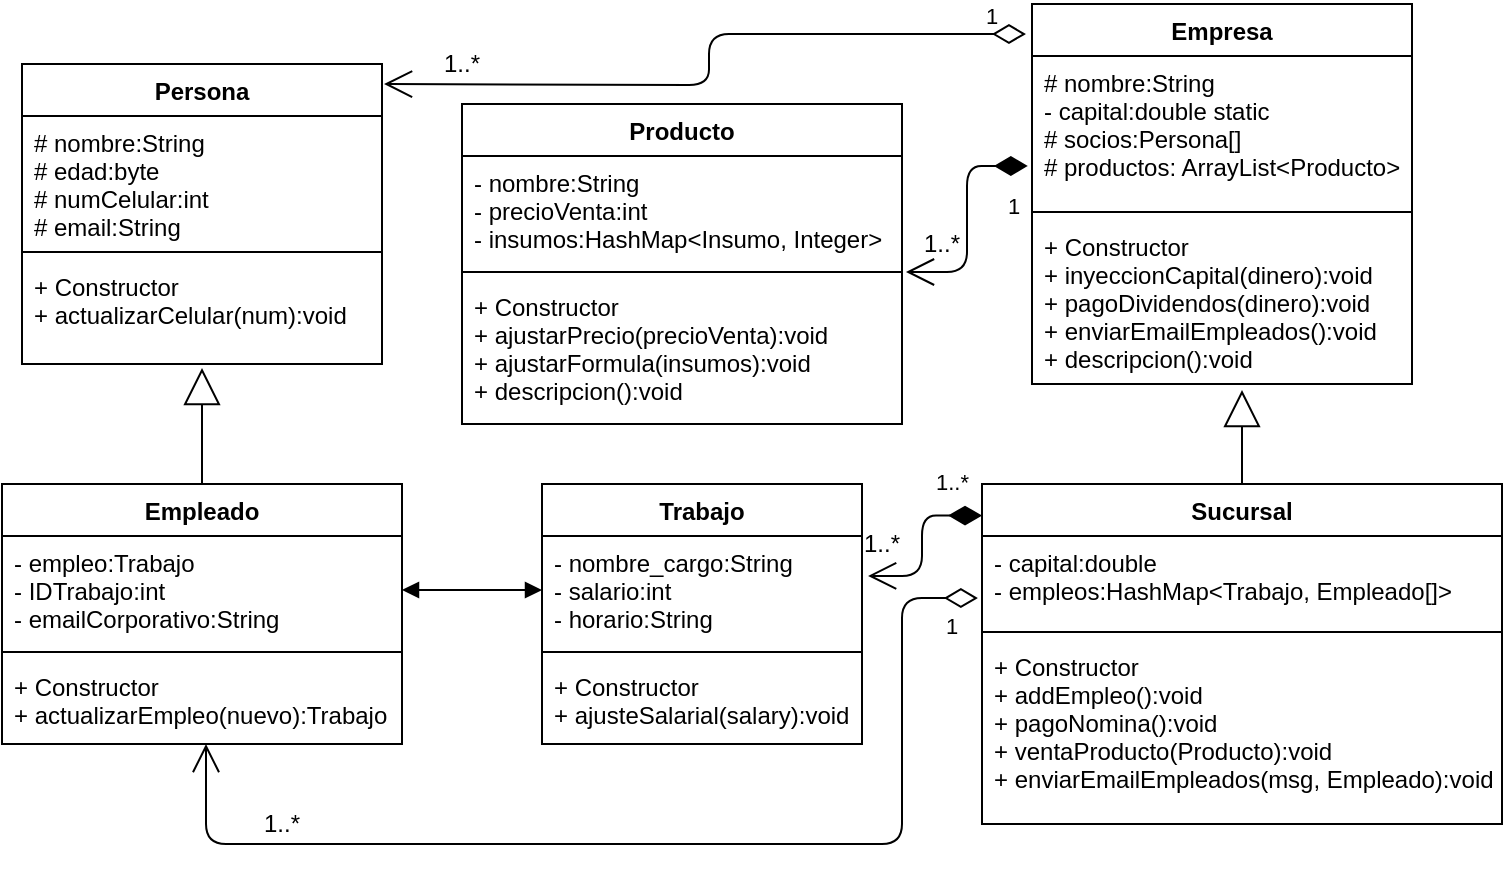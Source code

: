 <mxfile version="14.9.2" type="device"><diagram id="MVItUMOz9bt7rbfdG8iV" name="Page-1"><mxGraphModel dx="782" dy="420" grid="1" gridSize="10" guides="1" tooltips="1" connect="1" arrows="1" fold="1" page="1" pageScale="1" pageWidth="1169" pageHeight="1654" math="0" shadow="0"><root><mxCell id="0"/><mxCell id="1" parent="0"/><mxCell id="jPzp3d_uJqr3gi5FVJRs-1" value="Persona" style="swimlane;fontStyle=1;align=center;verticalAlign=top;childLayout=stackLayout;horizontal=1;startSize=26;horizontalStack=0;resizeParent=1;resizeParentMax=0;resizeLast=0;collapsible=1;marginBottom=0;" vertex="1" parent="1"><mxGeometry x="60" y="100" width="180" height="150" as="geometry"/></mxCell><mxCell id="jPzp3d_uJqr3gi5FVJRs-2" value="# nombre:String&#xA;# edad:byte&#xA;# numCelular:int&#xA;# email:String&#xA;" style="text;strokeColor=none;fillColor=none;align=left;verticalAlign=top;spacingLeft=4;spacingRight=4;overflow=hidden;rotatable=0;points=[[0,0.5],[1,0.5]];portConstraint=eastwest;" vertex="1" parent="jPzp3d_uJqr3gi5FVJRs-1"><mxGeometry y="26" width="180" height="64" as="geometry"/></mxCell><mxCell id="jPzp3d_uJqr3gi5FVJRs-3" value="" style="line;strokeWidth=1;fillColor=none;align=left;verticalAlign=middle;spacingTop=-1;spacingLeft=3;spacingRight=3;rotatable=0;labelPosition=right;points=[];portConstraint=eastwest;" vertex="1" parent="jPzp3d_uJqr3gi5FVJRs-1"><mxGeometry y="90" width="180" height="8" as="geometry"/></mxCell><mxCell id="jPzp3d_uJqr3gi5FVJRs-4" value="+ Constructor&#xA;+ actualizarCelular(num):void&#xA;" style="text;strokeColor=none;fillColor=none;align=left;verticalAlign=top;spacingLeft=4;spacingRight=4;overflow=hidden;rotatable=0;points=[[0,0.5],[1,0.5]];portConstraint=eastwest;" vertex="1" parent="jPzp3d_uJqr3gi5FVJRs-1"><mxGeometry y="98" width="180" height="52" as="geometry"/></mxCell><mxCell id="jPzp3d_uJqr3gi5FVJRs-5" value="Empleado" style="swimlane;fontStyle=1;align=center;verticalAlign=top;childLayout=stackLayout;horizontal=1;startSize=26;horizontalStack=0;resizeParent=1;resizeParentMax=0;resizeLast=0;collapsible=1;marginBottom=0;" vertex="1" parent="1"><mxGeometry x="50" y="310" width="200" height="130" as="geometry"/></mxCell><mxCell id="jPzp3d_uJqr3gi5FVJRs-6" value="- empleo:Trabajo&#xA;- IDTrabajo:int&#xA;- emailCorporativo:String&#xA;" style="text;strokeColor=none;fillColor=none;align=left;verticalAlign=top;spacingLeft=4;spacingRight=4;overflow=hidden;rotatable=0;points=[[0,0.5],[1,0.5]];portConstraint=eastwest;" vertex="1" parent="jPzp3d_uJqr3gi5FVJRs-5"><mxGeometry y="26" width="200" height="54" as="geometry"/></mxCell><mxCell id="jPzp3d_uJqr3gi5FVJRs-7" value="" style="line;strokeWidth=1;fillColor=none;align=left;verticalAlign=middle;spacingTop=-1;spacingLeft=3;spacingRight=3;rotatable=0;labelPosition=right;points=[];portConstraint=eastwest;" vertex="1" parent="jPzp3d_uJqr3gi5FVJRs-5"><mxGeometry y="80" width="200" height="8" as="geometry"/></mxCell><mxCell id="jPzp3d_uJqr3gi5FVJRs-8" value="+ Constructor&#xA;+ actualizarEmpleo(nuevo):Trabajo&#xA;" style="text;strokeColor=none;fillColor=none;align=left;verticalAlign=top;spacingLeft=4;spacingRight=4;overflow=hidden;rotatable=0;points=[[0,0.5],[1,0.5]];portConstraint=eastwest;" vertex="1" parent="jPzp3d_uJqr3gi5FVJRs-5"><mxGeometry y="88" width="200" height="42" as="geometry"/></mxCell><mxCell id="jPzp3d_uJqr3gi5FVJRs-9" value="" style="endArrow=block;endSize=16;endFill=0;html=1;exitX=0.5;exitY=0;exitDx=0;exitDy=0;entryX=0.5;entryY=1.038;entryDx=0;entryDy=0;entryPerimeter=0;" edge="1" parent="1" source="jPzp3d_uJqr3gi5FVJRs-5" target="jPzp3d_uJqr3gi5FVJRs-4"><mxGeometry width="160" relative="1" as="geometry"><mxPoint x="160" y="290" as="sourcePoint"/><mxPoint x="320" y="290" as="targetPoint"/></mxGeometry></mxCell><mxCell id="jPzp3d_uJqr3gi5FVJRs-10" value="Empresa" style="swimlane;fontStyle=1;align=center;verticalAlign=top;childLayout=stackLayout;horizontal=1;startSize=26;horizontalStack=0;resizeParent=1;resizeParentMax=0;resizeLast=0;collapsible=1;marginBottom=0;" vertex="1" parent="1"><mxGeometry x="565" y="70" width="190" height="190" as="geometry"/></mxCell><mxCell id="jPzp3d_uJqr3gi5FVJRs-11" value="# nombre:String&#xA;- capital:double static&#xA;# socios:Persona[]&#xA;# productos: ArrayList&lt;Producto&gt;&#xA;" style="text;strokeColor=none;fillColor=none;align=left;verticalAlign=top;spacingLeft=4;spacingRight=4;overflow=hidden;rotatable=0;points=[[0,0.5],[1,0.5]];portConstraint=eastwest;" vertex="1" parent="jPzp3d_uJqr3gi5FVJRs-10"><mxGeometry y="26" width="190" height="74" as="geometry"/></mxCell><mxCell id="jPzp3d_uJqr3gi5FVJRs-12" value="" style="line;strokeWidth=1;fillColor=none;align=left;verticalAlign=middle;spacingTop=-1;spacingLeft=3;spacingRight=3;rotatable=0;labelPosition=right;points=[];portConstraint=eastwest;" vertex="1" parent="jPzp3d_uJqr3gi5FVJRs-10"><mxGeometry y="100" width="190" height="8" as="geometry"/></mxCell><mxCell id="jPzp3d_uJqr3gi5FVJRs-13" value="+ Constructor&#xA;+ inyeccionCapital(dinero):void&#xA;+ pagoDividendos(dinero):void&#xA;+ enviarEmailEmpleados():void&#xA;+ descripcion():void&#xA;&#xA;" style="text;strokeColor=none;fillColor=none;align=left;verticalAlign=top;spacingLeft=4;spacingRight=4;overflow=hidden;rotatable=0;points=[[0,0.5],[1,0.5]];portConstraint=eastwest;" vertex="1" parent="jPzp3d_uJqr3gi5FVJRs-10"><mxGeometry y="108" width="190" height="82" as="geometry"/></mxCell><mxCell id="jPzp3d_uJqr3gi5FVJRs-14" value="Sucursal" style="swimlane;fontStyle=1;align=center;verticalAlign=top;childLayout=stackLayout;horizontal=1;startSize=26;horizontalStack=0;resizeParent=1;resizeParentMax=0;resizeLast=0;collapsible=1;marginBottom=0;" vertex="1" parent="1"><mxGeometry x="540" y="310" width="260" height="170" as="geometry"/></mxCell><mxCell id="jPzp3d_uJqr3gi5FVJRs-15" value="- capital:double&#xA;- empleos:HashMap&lt;Trabajo, Empleado[]&gt;&#xA;" style="text;strokeColor=none;fillColor=none;align=left;verticalAlign=top;spacingLeft=4;spacingRight=4;overflow=hidden;rotatable=0;points=[[0,0.5],[1,0.5]];portConstraint=eastwest;" vertex="1" parent="jPzp3d_uJqr3gi5FVJRs-14"><mxGeometry y="26" width="260" height="44" as="geometry"/></mxCell><mxCell id="jPzp3d_uJqr3gi5FVJRs-16" value="" style="line;strokeWidth=1;fillColor=none;align=left;verticalAlign=middle;spacingTop=-1;spacingLeft=3;spacingRight=3;rotatable=0;labelPosition=right;points=[];portConstraint=eastwest;" vertex="1" parent="jPzp3d_uJqr3gi5FVJRs-14"><mxGeometry y="70" width="260" height="8" as="geometry"/></mxCell><mxCell id="jPzp3d_uJqr3gi5FVJRs-17" value="+ Constructor&#xA;+ addEmpleo():void&#xA;+ pagoNomina():void&#xA;+ ventaProducto(Producto):void&#xA;+ enviarEmailEmpleados(msg, Empleado):void&#xA;" style="text;strokeColor=none;fillColor=none;align=left;verticalAlign=top;spacingLeft=4;spacingRight=4;overflow=hidden;rotatable=0;points=[[0,0.5],[1,0.5]];portConstraint=eastwest;" vertex="1" parent="jPzp3d_uJqr3gi5FVJRs-14"><mxGeometry y="78" width="260" height="92" as="geometry"/></mxCell><mxCell id="jPzp3d_uJqr3gi5FVJRs-18" value="Trabajo" style="swimlane;fontStyle=1;align=center;verticalAlign=top;childLayout=stackLayout;horizontal=1;startSize=26;horizontalStack=0;resizeParent=1;resizeParentMax=0;resizeLast=0;collapsible=1;marginBottom=0;" vertex="1" parent="1"><mxGeometry x="320" y="310" width="160" height="130" as="geometry"/></mxCell><mxCell id="jPzp3d_uJqr3gi5FVJRs-19" value="- nombre_cargo:String&#xA;- salario:int&#xA;- horario:String&#xA;&#xA;" style="text;strokeColor=none;fillColor=none;align=left;verticalAlign=top;spacingLeft=4;spacingRight=4;overflow=hidden;rotatable=0;points=[[0,0.5],[1,0.5]];portConstraint=eastwest;" vertex="1" parent="jPzp3d_uJqr3gi5FVJRs-18"><mxGeometry y="26" width="160" height="54" as="geometry"/></mxCell><mxCell id="jPzp3d_uJqr3gi5FVJRs-20" value="" style="line;strokeWidth=1;fillColor=none;align=left;verticalAlign=middle;spacingTop=-1;spacingLeft=3;spacingRight=3;rotatable=0;labelPosition=right;points=[];portConstraint=eastwest;" vertex="1" parent="jPzp3d_uJqr3gi5FVJRs-18"><mxGeometry y="80" width="160" height="8" as="geometry"/></mxCell><mxCell id="jPzp3d_uJqr3gi5FVJRs-21" value="+ Constructor&#xA;+ ajusteSalarial(salary):void&#xA;" style="text;strokeColor=none;fillColor=none;align=left;verticalAlign=top;spacingLeft=4;spacingRight=4;overflow=hidden;rotatable=0;points=[[0,0.5],[1,0.5]];portConstraint=eastwest;" vertex="1" parent="jPzp3d_uJqr3gi5FVJRs-18"><mxGeometry y="88" width="160" height="42" as="geometry"/></mxCell><mxCell id="jPzp3d_uJqr3gi5FVJRs-22" value="Producto" style="swimlane;fontStyle=1;align=center;verticalAlign=top;childLayout=stackLayout;horizontal=1;startSize=26;horizontalStack=0;resizeParent=1;resizeParentMax=0;resizeLast=0;collapsible=1;marginBottom=0;" vertex="1" parent="1"><mxGeometry x="280" y="120" width="220" height="160" as="geometry"/></mxCell><mxCell id="jPzp3d_uJqr3gi5FVJRs-23" value="- nombre:String&#xA;- precioVenta:int&#xA;- insumos:HashMap&lt;Insumo, Integer&gt;&#xA;" style="text;strokeColor=none;fillColor=none;align=left;verticalAlign=top;spacingLeft=4;spacingRight=4;overflow=hidden;rotatable=0;points=[[0,0.5],[1,0.5]];portConstraint=eastwest;" vertex="1" parent="jPzp3d_uJqr3gi5FVJRs-22"><mxGeometry y="26" width="220" height="54" as="geometry"/></mxCell><mxCell id="jPzp3d_uJqr3gi5FVJRs-24" value="" style="line;strokeWidth=1;fillColor=none;align=left;verticalAlign=middle;spacingTop=-1;spacingLeft=3;spacingRight=3;rotatable=0;labelPosition=right;points=[];portConstraint=eastwest;" vertex="1" parent="jPzp3d_uJqr3gi5FVJRs-22"><mxGeometry y="80" width="220" height="8" as="geometry"/></mxCell><mxCell id="jPzp3d_uJqr3gi5FVJRs-25" value="+ Constructor&#xA;+ ajustarPrecio(precioVenta):void&#xA;+ ajustarFormula(insumos):void&#xA;+ descripcion():void&#xA;" style="text;strokeColor=none;fillColor=none;align=left;verticalAlign=top;spacingLeft=4;spacingRight=4;overflow=hidden;rotatable=0;points=[[0,0.5],[1,0.5]];portConstraint=eastwest;" vertex="1" parent="jPzp3d_uJqr3gi5FVJRs-22"><mxGeometry y="88" width="220" height="72" as="geometry"/></mxCell><mxCell id="jPzp3d_uJqr3gi5FVJRs-30" value="" style="endArrow=block;endSize=16;endFill=0;html=1;exitX=0.5;exitY=0;exitDx=0;exitDy=0;" edge="1" parent="1" source="jPzp3d_uJqr3gi5FVJRs-14"><mxGeometry width="160" relative="1" as="geometry"><mxPoint x="540" y="270" as="sourcePoint"/><mxPoint x="670" y="263" as="targetPoint"/></mxGeometry></mxCell><mxCell id="jPzp3d_uJqr3gi5FVJRs-40" value="" style="endArrow=block;startArrow=block;endFill=1;startFill=1;html=1;exitX=1;exitY=0.5;exitDx=0;exitDy=0;entryX=0;entryY=0.5;entryDx=0;entryDy=0;" edge="1" parent="1" source="jPzp3d_uJqr3gi5FVJRs-6" target="jPzp3d_uJqr3gi5FVJRs-19"><mxGeometry width="160" relative="1" as="geometry"><mxPoint x="270" y="470" as="sourcePoint"/><mxPoint x="430" y="470" as="targetPoint"/></mxGeometry></mxCell><mxCell id="jPzp3d_uJqr3gi5FVJRs-41" value="1" style="endArrow=open;html=1;endSize=12;startArrow=diamondThin;startSize=14;startFill=0;edgeStyle=orthogonalEdgeStyle;align=left;verticalAlign=bottom;exitX=-0.008;exitY=0.705;exitDx=0;exitDy=0;exitPerimeter=0;entryX=0.51;entryY=1;entryDx=0;entryDy=0;entryPerimeter=0;" edge="1" parent="1" source="jPzp3d_uJqr3gi5FVJRs-15" target="jPzp3d_uJqr3gi5FVJRs-8"><mxGeometry x="-0.781" y="20" relative="1" as="geometry"><mxPoint x="400" y="490" as="sourcePoint"/><mxPoint x="560" y="490" as="targetPoint"/><Array as="points"><mxPoint x="500" y="367"/><mxPoint x="500" y="490"/><mxPoint x="152" y="490"/></Array><mxPoint as="offset"/></mxGeometry></mxCell><mxCell id="jPzp3d_uJqr3gi5FVJRs-42" value="1..*" style="text;html=1;strokeColor=none;fillColor=none;align=center;verticalAlign=middle;whiteSpace=wrap;rounded=0;" vertex="1" parent="1"><mxGeometry x="170" y="470" width="40" height="20" as="geometry"/></mxCell><mxCell id="jPzp3d_uJqr3gi5FVJRs-43" value="1..*" style="endArrow=open;html=1;endSize=12;startArrow=diamondThin;startSize=14;startFill=1;edgeStyle=orthogonalEdgeStyle;align=left;verticalAlign=bottom;exitX=0;exitY=0.093;exitDx=0;exitDy=0;exitPerimeter=0;entryX=1.019;entryY=0.37;entryDx=0;entryDy=0;entryPerimeter=0;" edge="1" parent="1" source="jPzp3d_uJqr3gi5FVJRs-14" target="jPzp3d_uJqr3gi5FVJRs-19"><mxGeometry x="-0.326" y="-4" relative="1" as="geometry"><mxPoint x="530" y="490" as="sourcePoint"/><mxPoint x="690" y="490" as="targetPoint"/><mxPoint x="4" y="-4" as="offset"/></mxGeometry></mxCell><mxCell id="jPzp3d_uJqr3gi5FVJRs-44" value="1..*" style="text;html=1;strokeColor=none;fillColor=none;align=center;verticalAlign=middle;whiteSpace=wrap;rounded=0;" vertex="1" parent="1"><mxGeometry x="470" y="330" width="40" height="20" as="geometry"/></mxCell><mxCell id="jPzp3d_uJqr3gi5FVJRs-45" value="1" style="endArrow=open;html=1;endSize=12;startArrow=diamondThin;startSize=14;startFill=0;edgeStyle=orthogonalEdgeStyle;align=left;verticalAlign=bottom;exitX=-0.016;exitY=0.079;exitDx=0;exitDy=0;exitPerimeter=0;" edge="1" parent="1" source="jPzp3d_uJqr3gi5FVJRs-10"><mxGeometry x="-0.875" relative="1" as="geometry"><mxPoint x="360" y="220" as="sourcePoint"/><mxPoint x="241" y="110" as="targetPoint"/><mxPoint as="offset"/></mxGeometry></mxCell><mxCell id="jPzp3d_uJqr3gi5FVJRs-46" value="1..*" style="text;html=1;strokeColor=none;fillColor=none;align=center;verticalAlign=middle;whiteSpace=wrap;rounded=0;" vertex="1" parent="1"><mxGeometry x="260" y="90" width="40" height="20" as="geometry"/></mxCell><mxCell id="jPzp3d_uJqr3gi5FVJRs-47" value="1" style="endArrow=open;html=1;endSize=12;startArrow=diamondThin;startSize=14;startFill=1;edgeStyle=orthogonalEdgeStyle;align=left;verticalAlign=bottom;exitX=-0.011;exitY=0.743;exitDx=0;exitDy=0;exitPerimeter=0;entryX=1.009;entryY=1.074;entryDx=0;entryDy=0;entryPerimeter=0;" edge="1" parent="1" source="jPzp3d_uJqr3gi5FVJRs-11" target="jPzp3d_uJqr3gi5FVJRs-23"><mxGeometry x="0.043" y="18" relative="1" as="geometry"><mxPoint x="320" y="230" as="sourcePoint"/><mxPoint x="480" y="230" as="targetPoint"/><mxPoint as="offset"/></mxGeometry></mxCell><mxCell id="jPzp3d_uJqr3gi5FVJRs-48" value="1..*" style="text;html=1;strokeColor=none;fillColor=none;align=center;verticalAlign=middle;whiteSpace=wrap;rounded=0;" vertex="1" parent="1"><mxGeometry x="500" y="180" width="40" height="20" as="geometry"/></mxCell></root></mxGraphModel></diagram></mxfile>